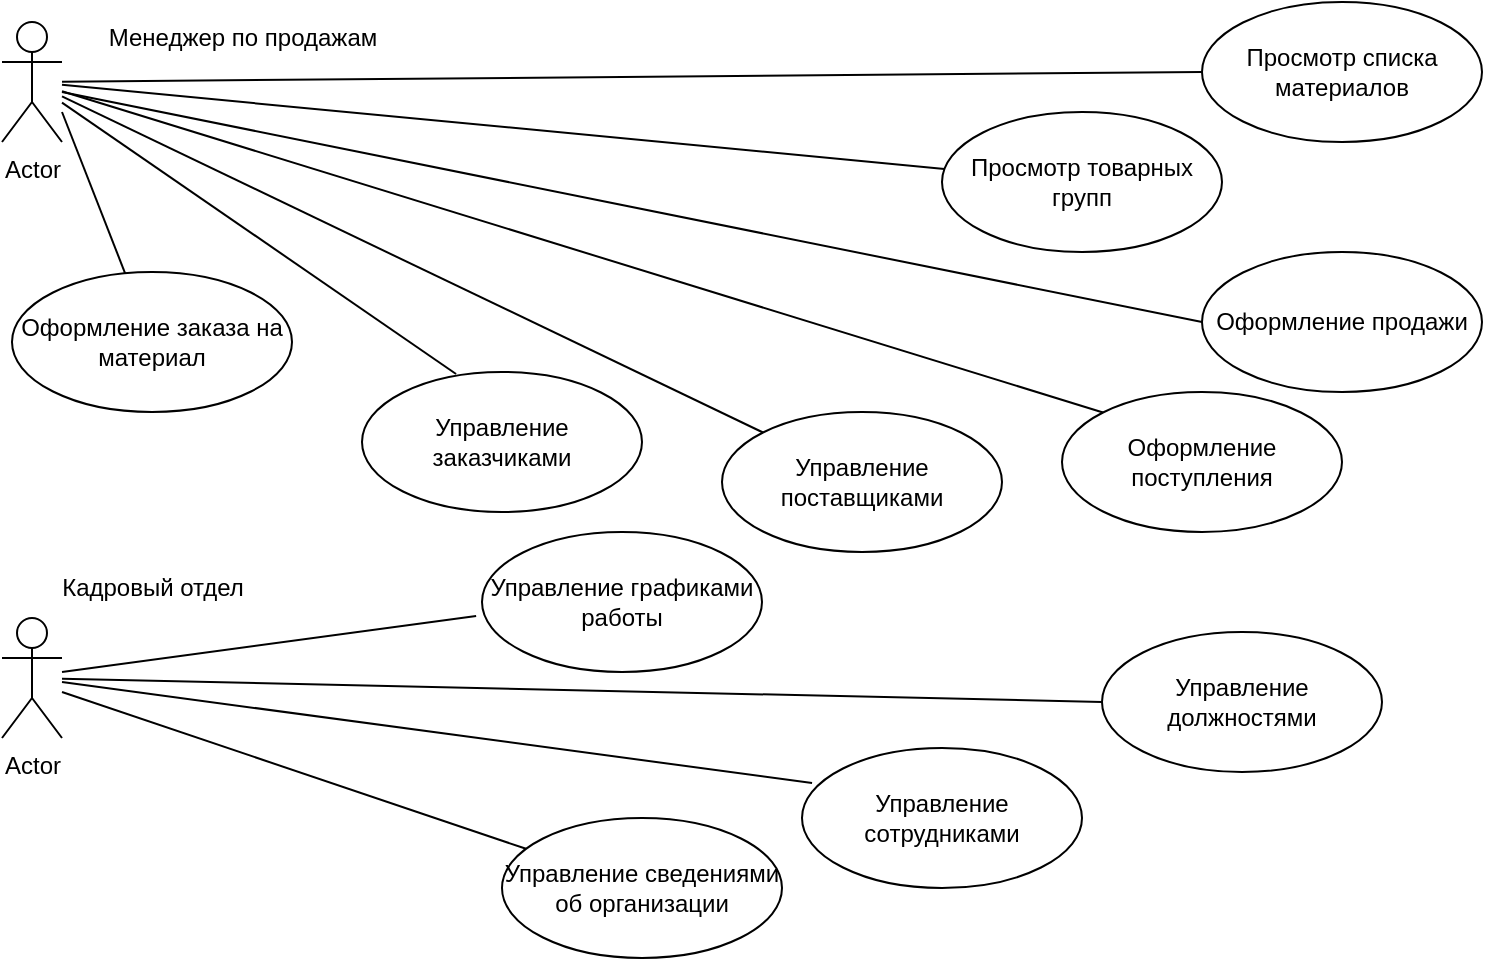 <mxfile version="22.1.0" type="google">
  <diagram name="Page-1" id="e7e014a7-5840-1c2e-5031-d8a46d1fe8dd">
    <mxGraphModel grid="1" page="1" gridSize="10" guides="1" tooltips="1" connect="1" arrows="1" fold="1" pageScale="1" pageWidth="1169" pageHeight="826" background="none" math="0" shadow="0">
      <root>
        <mxCell id="0" />
        <mxCell id="1" parent="0" />
        <mxCell id="TNf5Z8Sz2Jh5wrevXViB-41" value="Actor" style="shape=umlActor;verticalLabelPosition=bottom;verticalAlign=top;html=1;" vertex="1" parent="1">
          <mxGeometry x="10" y="15" width="30" height="60" as="geometry" />
        </mxCell>
        <mxCell id="TNf5Z8Sz2Jh5wrevXViB-42" value="Actor" style="shape=umlActor;verticalLabelPosition=bottom;verticalAlign=top;html=1;" vertex="1" parent="1">
          <mxGeometry x="10" y="313" width="30" height="60" as="geometry" />
        </mxCell>
        <mxCell id="wsK9ByOiBfa8sDpIFdj--3" value="Оформление поступления" style="ellipse;whiteSpace=wrap;html=1;" vertex="1" parent="1">
          <mxGeometry x="540" y="200" width="140" height="70" as="geometry" />
        </mxCell>
        <mxCell id="wsK9ByOiBfa8sDpIFdj--6" value="Оформление заказа на материал" style="ellipse;whiteSpace=wrap;html=1;" vertex="1" parent="1">
          <mxGeometry x="15" y="140" width="140" height="70" as="geometry" />
        </mxCell>
        <mxCell id="wsK9ByOiBfa8sDpIFdj--7" value="&lt;div&gt;Просмотр списка материалов&lt;br&gt;&lt;/div&gt;" style="ellipse;whiteSpace=wrap;html=1;" vertex="1" parent="1">
          <mxGeometry x="610" y="5" width="140" height="70" as="geometry" />
        </mxCell>
        <mxCell id="wsK9ByOiBfa8sDpIFdj--8" value="&lt;div&gt;Просмотр товарных групп &lt;br&gt;&lt;/div&gt;" style="ellipse;whiteSpace=wrap;html=1;" vertex="1" parent="1">
          <mxGeometry x="480" y="60" width="140" height="70" as="geometry" />
        </mxCell>
        <mxCell id="wsK9ByOiBfa8sDpIFdj--23" value="&lt;div&gt;Менеджер по продажам&lt;/div&gt;&lt;div&gt;&lt;br&gt;&lt;/div&gt;" style="text;html=1;align=center;verticalAlign=middle;resizable=0;points=[];autosize=1;strokeColor=none;fillColor=none;" vertex="1" parent="1">
          <mxGeometry x="50" y="10" width="160" height="40" as="geometry" />
        </mxCell>
        <mxCell id="wsK9ByOiBfa8sDpIFdj--25" value="&lt;div&gt;Кадровый отдел&lt;/div&gt;" style="text;html=1;align=center;verticalAlign=middle;resizable=0;points=[];autosize=1;strokeColor=none;fillColor=none;" vertex="1" parent="1">
          <mxGeometry x="25" y="283" width="120" height="30" as="geometry" />
        </mxCell>
        <mxCell id="wsK9ByOiBfa8sDpIFdj--26" value="Управление графиками работы" style="ellipse;whiteSpace=wrap;html=1;" vertex="1" parent="1">
          <mxGeometry x="250" y="270" width="140" height="70" as="geometry" />
        </mxCell>
        <mxCell id="wsK9ByOiBfa8sDpIFdj--27" value="Управление должностями" style="ellipse;whiteSpace=wrap;html=1;" vertex="1" parent="1">
          <mxGeometry x="560" y="320" width="140" height="70" as="geometry" />
        </mxCell>
        <mxCell id="wsK9ByOiBfa8sDpIFdj--28" value="Управление сотрудниками" style="ellipse;whiteSpace=wrap;html=1;" vertex="1" parent="1">
          <mxGeometry x="410" y="378" width="140" height="70" as="geometry" />
        </mxCell>
        <mxCell id="wsK9ByOiBfa8sDpIFdj--29" value="Оформление продажи" style="ellipse;whiteSpace=wrap;html=1;" vertex="1" parent="1">
          <mxGeometry x="610" y="130" width="140" height="70" as="geometry" />
        </mxCell>
        <mxCell id="wsK9ByOiBfa8sDpIFdj--33" value="Управление сведениями об организации" style="ellipse;whiteSpace=wrap;html=1;" vertex="1" parent="1">
          <mxGeometry x="260" y="413" width="140" height="70" as="geometry" />
        </mxCell>
        <mxCell id="wsK9ByOiBfa8sDpIFdj--48" value="Управление заказчиками" style="ellipse;whiteSpace=wrap;html=1;" vertex="1" parent="1">
          <mxGeometry x="190" y="190" width="140" height="70" as="geometry" />
        </mxCell>
        <mxCell id="wsK9ByOiBfa8sDpIFdj--49" value="Управление поставщиками" style="ellipse;whiteSpace=wrap;html=1;" vertex="1" parent="1">
          <mxGeometry x="370" y="210" width="140" height="70" as="geometry" />
        </mxCell>
        <mxCell id="fDel3tof_uO1-oGqYFEe-5" value="" style="endArrow=none;html=1;rounded=0;entryX=0;entryY=0;entryDx=0;entryDy=0;" edge="1" parent="1" source="TNf5Z8Sz2Jh5wrevXViB-41" target="wsK9ByOiBfa8sDpIFdj--3">
          <mxGeometry width="50" height="50" relative="1" as="geometry">
            <mxPoint x="300" y="350" as="sourcePoint" />
            <mxPoint x="350" y="300" as="targetPoint" />
          </mxGeometry>
        </mxCell>
        <mxCell id="fDel3tof_uO1-oGqYFEe-6" value="" style="endArrow=none;html=1;rounded=0;" edge="1" parent="1" source="TNf5Z8Sz2Jh5wrevXViB-41" target="wsK9ByOiBfa8sDpIFdj--8">
          <mxGeometry width="50" height="50" relative="1" as="geometry">
            <mxPoint x="300" y="350" as="sourcePoint" />
            <mxPoint x="350" y="300" as="targetPoint" />
          </mxGeometry>
        </mxCell>
        <mxCell id="fDel3tof_uO1-oGqYFEe-7" value="" style="endArrow=none;html=1;rounded=0;" edge="1" parent="1" target="wsK9ByOiBfa8sDpIFdj--6">
          <mxGeometry width="50" height="50" relative="1" as="geometry">
            <mxPoint x="40" y="60" as="sourcePoint" />
            <mxPoint x="350" y="300" as="targetPoint" />
          </mxGeometry>
        </mxCell>
        <mxCell id="fDel3tof_uO1-oGqYFEe-8" value="" style="endArrow=none;html=1;rounded=0;entryX=0;entryY=0.5;entryDx=0;entryDy=0;" edge="1" parent="1" source="TNf5Z8Sz2Jh5wrevXViB-41" target="wsK9ByOiBfa8sDpIFdj--7">
          <mxGeometry width="50" height="50" relative="1" as="geometry">
            <mxPoint x="300" y="350" as="sourcePoint" />
            <mxPoint x="350" y="300" as="targetPoint" />
          </mxGeometry>
        </mxCell>
        <mxCell id="fDel3tof_uO1-oGqYFEe-9" value="" style="endArrow=none;html=1;rounded=0;entryX=0;entryY=0.5;entryDx=0;entryDy=0;" edge="1" parent="1" target="wsK9ByOiBfa8sDpIFdj--29">
          <mxGeometry width="50" height="50" relative="1" as="geometry">
            <mxPoint x="40" y="50" as="sourcePoint" />
            <mxPoint x="350" y="300" as="targetPoint" />
          </mxGeometry>
        </mxCell>
        <mxCell id="fDel3tof_uO1-oGqYFEe-19" value="" style="endArrow=none;html=1;rounded=0;entryX=0;entryY=0.5;entryDx=0;entryDy=0;" edge="1" parent="1" source="TNf5Z8Sz2Jh5wrevXViB-42" target="wsK9ByOiBfa8sDpIFdj--27">
          <mxGeometry width="50" height="50" relative="1" as="geometry">
            <mxPoint x="40" y="340" as="sourcePoint" />
            <mxPoint x="470" y="420" as="targetPoint" />
          </mxGeometry>
        </mxCell>
        <mxCell id="fDel3tof_uO1-oGqYFEe-20" value="" style="endArrow=none;html=1;rounded=0;exitX=0.036;exitY=0.25;exitDx=0;exitDy=0;exitPerimeter=0;" edge="1" parent="1" source="wsK9ByOiBfa8sDpIFdj--28" target="TNf5Z8Sz2Jh5wrevXViB-42">
          <mxGeometry width="50" height="50" relative="1" as="geometry">
            <mxPoint x="420" y="470" as="sourcePoint" />
            <mxPoint x="40" y="360" as="targetPoint" />
          </mxGeometry>
        </mxCell>
        <mxCell id="fDel3tof_uO1-oGqYFEe-21" value="" style="endArrow=none;html=1;rounded=0;" edge="1" parent="1" source="wsK9ByOiBfa8sDpIFdj--33">
          <mxGeometry width="50" height="50" relative="1" as="geometry">
            <mxPoint x="420" y="470" as="sourcePoint" />
            <mxPoint x="40" y="350" as="targetPoint" />
          </mxGeometry>
        </mxCell>
        <mxCell id="fDel3tof_uO1-oGqYFEe-22" value="" style="endArrow=none;html=1;rounded=0;exitX=-0.021;exitY=0.6;exitDx=0;exitDy=0;exitPerimeter=0;" edge="1" parent="1" source="wsK9ByOiBfa8sDpIFdj--26">
          <mxGeometry width="50" height="50" relative="1" as="geometry">
            <mxPoint x="420" y="380" as="sourcePoint" />
            <mxPoint x="40" y="340" as="targetPoint" />
          </mxGeometry>
        </mxCell>
        <mxCell id="a5c_sYZ6xPuqzVH80Lyi-1" value="" style="endArrow=none;html=1;rounded=0;exitX=0;exitY=0;exitDx=0;exitDy=0;" edge="1" parent="1" source="wsK9ByOiBfa8sDpIFdj--49" target="TNf5Z8Sz2Jh5wrevXViB-41">
          <mxGeometry width="50" height="50" relative="1" as="geometry">
            <mxPoint x="360" y="400" as="sourcePoint" />
            <mxPoint x="410" y="350" as="targetPoint" />
          </mxGeometry>
        </mxCell>
        <mxCell id="a5c_sYZ6xPuqzVH80Lyi-2" value="" style="endArrow=none;html=1;rounded=0;exitX=0.336;exitY=0.014;exitDx=0;exitDy=0;exitPerimeter=0;" edge="1" parent="1" source="wsK9ByOiBfa8sDpIFdj--48" target="TNf5Z8Sz2Jh5wrevXViB-41">
          <mxGeometry width="50" height="50" relative="1" as="geometry">
            <mxPoint x="360" y="400" as="sourcePoint" />
            <mxPoint x="410" y="350" as="targetPoint" />
          </mxGeometry>
        </mxCell>
      </root>
    </mxGraphModel>
  </diagram>
</mxfile>
